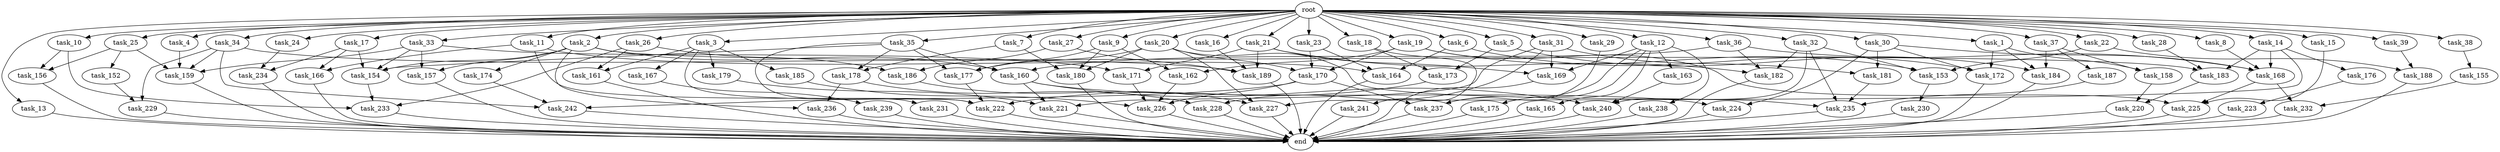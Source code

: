 digraph G {
  root [size="0.000000"];
  task_1 [size="102.400000"];
  task_2 [size="102.400000"];
  task_3 [size="102.400000"];
  task_4 [size="102.400000"];
  task_5 [size="102.400000"];
  task_6 [size="102.400000"];
  task_7 [size="102.400000"];
  task_8 [size="102.400000"];
  task_9 [size="102.400000"];
  task_10 [size="102.400000"];
  task_11 [size="102.400000"];
  task_12 [size="102.400000"];
  task_13 [size="102.400000"];
  task_14 [size="102.400000"];
  task_15 [size="102.400000"];
  task_16 [size="102.400000"];
  task_17 [size="102.400000"];
  task_18 [size="102.400000"];
  task_19 [size="102.400000"];
  task_20 [size="102.400000"];
  task_21 [size="102.400000"];
  task_22 [size="102.400000"];
  task_23 [size="102.400000"];
  task_24 [size="102.400000"];
  task_25 [size="102.400000"];
  task_26 [size="102.400000"];
  task_27 [size="102.400000"];
  task_28 [size="102.400000"];
  task_29 [size="102.400000"];
  task_30 [size="102.400000"];
  task_31 [size="102.400000"];
  task_32 [size="102.400000"];
  task_33 [size="102.400000"];
  task_34 [size="102.400000"];
  task_35 [size="102.400000"];
  task_36 [size="102.400000"];
  task_37 [size="102.400000"];
  task_38 [size="102.400000"];
  task_39 [size="102.400000"];
  task_152 [size="54975581388.800003"];
  task_153 [size="127990025420.800003"];
  task_154 [size="212171384422.400024"];
  task_155 [size="42090679500.800003"];
  task_156 [size="97066260889.600006"];
  task_157 [size="127990025420.800003"];
  task_158 [size="155477816115.200012"];
  task_159 [size="199286482534.400024"];
  task_160 [size="153759829196.800018"];
  task_161 [size="155477816115.200012"];
  task_162 [size="97066260889.600006"];
  task_163 [size="54975581388.800003"];
  task_164 [size="48962627174.400002"];
  task_165 [size="54975581388.800003"];
  task_166 [size="45526653337.600006"];
  task_167 [size="85899345920.000000"];
  task_168 [size="176952652595.200012"];
  task_169 [size="97925254348.800003"];
  task_170 [size="61847529062.400002"];
  task_171 [size="107374182400.000000"];
  task_172 [size="166644731084.800018"];
  task_173 [size="89335319756.800003"];
  task_174 [size="42090679500.800003"];
  task_175 [size="54975581388.800003"];
  task_176 [size="30923764531.200001"];
  task_177 [size="87617332838.400009"];
  task_178 [size="63565515980.800003"];
  task_179 [size="85899345920.000000"];
  task_180 [size="67001489817.600006"];
  task_181 [size="76450417868.800003"];
  task_182 [size="133143986176.000000"];
  task_183 [size="115105123532.800003"];
  task_184 [size="241377162035.200012"];
  task_185 [size="85899345920.000000"];
  task_186 [size="124554051584.000000"];
  task_187 [size="85899345920.000000"];
  task_188 [size="44667659878.400002"];
  task_189 [size="217325345177.600006"];
  task_220 [size="83322365542.400009"];
  task_221 [size="94489280512.000000"];
  task_222 [size="152900835737.600006"];
  task_223 [size="21474836480.000000"];
  task_224 [size="85899345920.000000"];
  task_225 [size="162349763788.800018"];
  task_226 [size="194132521779.200012"];
  task_227 [size="103938208563.200012"];
  task_228 [size="63565515980.800003"];
  task_229 [size="124554051584.000000"];
  task_230 [size="69578470195.199997"];
  task_231 [size="42090679500.800003"];
  task_232 [size="91053306675.200012"];
  task_233 [size="115105123532.800003"];
  task_234 [size="97066260889.600006"];
  task_235 [size="108233175859.200012"];
  task_236 [size="84181359001.600006"];
  task_237 [size="179529632972.800018"];
  task_238 [size="54975581388.800003"];
  task_239 [size="7730941132.800000"];
  task_240 [size="86758339379.200012"];
  task_241 [size="3435973836.800000"];
  task_242 [size="152041842278.399994"];
  end [size="0.000000"];

  root -> task_1 [size="1.000000"];
  root -> task_2 [size="1.000000"];
  root -> task_3 [size="1.000000"];
  root -> task_4 [size="1.000000"];
  root -> task_5 [size="1.000000"];
  root -> task_6 [size="1.000000"];
  root -> task_7 [size="1.000000"];
  root -> task_8 [size="1.000000"];
  root -> task_9 [size="1.000000"];
  root -> task_10 [size="1.000000"];
  root -> task_11 [size="1.000000"];
  root -> task_12 [size="1.000000"];
  root -> task_13 [size="1.000000"];
  root -> task_14 [size="1.000000"];
  root -> task_15 [size="1.000000"];
  root -> task_16 [size="1.000000"];
  root -> task_17 [size="1.000000"];
  root -> task_18 [size="1.000000"];
  root -> task_19 [size="1.000000"];
  root -> task_20 [size="1.000000"];
  root -> task_21 [size="1.000000"];
  root -> task_22 [size="1.000000"];
  root -> task_23 [size="1.000000"];
  root -> task_24 [size="1.000000"];
  root -> task_25 [size="1.000000"];
  root -> task_26 [size="1.000000"];
  root -> task_27 [size="1.000000"];
  root -> task_28 [size="1.000000"];
  root -> task_29 [size="1.000000"];
  root -> task_30 [size="1.000000"];
  root -> task_31 [size="1.000000"];
  root -> task_32 [size="1.000000"];
  root -> task_33 [size="1.000000"];
  root -> task_34 [size="1.000000"];
  root -> task_35 [size="1.000000"];
  root -> task_36 [size="1.000000"];
  root -> task_37 [size="1.000000"];
  root -> task_38 [size="1.000000"];
  root -> task_39 [size="1.000000"];
  task_1 -> task_158 [size="679477248.000000"];
  task_1 -> task_172 [size="679477248.000000"];
  task_1 -> task_184 [size="679477248.000000"];
  task_2 -> task_154 [size="411041792.000000"];
  task_2 -> task_157 [size="411041792.000000"];
  task_2 -> task_160 [size="411041792.000000"];
  task_2 -> task_174 [size="411041792.000000"];
  task_2 -> task_183 [size="411041792.000000"];
  task_2 -> task_236 [size="411041792.000000"];
  task_3 -> task_161 [size="838860800.000000"];
  task_3 -> task_167 [size="838860800.000000"];
  task_3 -> task_179 [size="838860800.000000"];
  task_3 -> task_185 [size="838860800.000000"];
  task_3 -> task_222 [size="838860800.000000"];
  task_4 -> task_159 [size="33554432.000000"];
  task_5 -> task_173 [size="838860800.000000"];
  task_5 -> task_184 [size="838860800.000000"];
  task_6 -> task_164 [size="411041792.000000"];
  task_6 -> task_172 [size="411041792.000000"];
  task_7 -> task_178 [size="209715200.000000"];
  task_7 -> task_180 [size="209715200.000000"];
  task_8 -> task_168 [size="209715200.000000"];
  task_9 -> task_162 [size="411041792.000000"];
  task_9 -> task_177 [size="411041792.000000"];
  task_9 -> task_180 [size="411041792.000000"];
  task_10 -> task_156 [size="411041792.000000"];
  task_10 -> task_233 [size="411041792.000000"];
  task_11 -> task_164 [size="33554432.000000"];
  task_11 -> task_166 [size="33554432.000000"];
  task_11 -> task_222 [size="33554432.000000"];
  task_12 -> task_163 [size="536870912.000000"];
  task_12 -> task_165 [size="536870912.000000"];
  task_12 -> task_169 [size="536870912.000000"];
  task_12 -> task_175 [size="536870912.000000"];
  task_12 -> task_237 [size="536870912.000000"];
  task_12 -> task_238 [size="536870912.000000"];
  task_13 -> end [size="1.000000"];
  task_14 -> task_168 [size="301989888.000000"];
  task_14 -> task_176 [size="301989888.000000"];
  task_14 -> task_183 [size="301989888.000000"];
  task_14 -> task_227 [size="301989888.000000"];
  task_15 -> task_225 [size="838860800.000000"];
  task_16 -> task_189 [size="838860800.000000"];
  task_17 -> task_154 [size="411041792.000000"];
  task_17 -> task_166 [size="411041792.000000"];
  task_17 -> task_234 [size="411041792.000000"];
  task_18 -> task_173 [size="33554432.000000"];
  task_18 -> task_241 [size="33554432.000000"];
  task_19 -> task_153 [size="536870912.000000"];
  task_19 -> task_162 [size="536870912.000000"];
  task_19 -> task_170 [size="536870912.000000"];
  task_19 -> task_225 [size="536870912.000000"];
  task_20 -> task_170 [size="33554432.000000"];
  task_20 -> task_177 [size="33554432.000000"];
  task_20 -> task_180 [size="33554432.000000"];
  task_20 -> task_227 [size="33554432.000000"];
  task_20 -> task_235 [size="33554432.000000"];
  task_21 -> task_169 [size="209715200.000000"];
  task_21 -> task_171 [size="209715200.000000"];
  task_21 -> task_182 [size="209715200.000000"];
  task_21 -> task_189 [size="209715200.000000"];
  task_22 -> task_153 [size="301989888.000000"];
  task_22 -> task_188 [size="301989888.000000"];
  task_23 -> task_164 [size="33554432.000000"];
  task_23 -> task_170 [size="33554432.000000"];
  task_24 -> task_234 [size="536870912.000000"];
  task_25 -> task_152 [size="536870912.000000"];
  task_25 -> task_156 [size="536870912.000000"];
  task_25 -> task_159 [size="536870912.000000"];
  task_26 -> task_161 [size="679477248.000000"];
  task_26 -> task_186 [size="679477248.000000"];
  task_26 -> task_233 [size="679477248.000000"];
  task_27 -> task_186 [size="536870912.000000"];
  task_27 -> task_189 [size="536870912.000000"];
  task_28 -> task_183 [size="411041792.000000"];
  task_29 -> task_237 [size="679477248.000000"];
  task_30 -> task_168 [size="536870912.000000"];
  task_30 -> task_172 [size="536870912.000000"];
  task_30 -> task_181 [size="536870912.000000"];
  task_30 -> task_224 [size="536870912.000000"];
  task_31 -> task_169 [size="209715200.000000"];
  task_31 -> task_181 [size="209715200.000000"];
  task_31 -> task_221 [size="209715200.000000"];
  task_31 -> task_228 [size="209715200.000000"];
  task_32 -> task_153 [size="411041792.000000"];
  task_32 -> task_182 [size="411041792.000000"];
  task_32 -> task_235 [size="411041792.000000"];
  task_32 -> task_240 [size="411041792.000000"];
  task_33 -> task_154 [size="838860800.000000"];
  task_33 -> task_157 [size="838860800.000000"];
  task_33 -> task_159 [size="838860800.000000"];
  task_33 -> task_171 [size="838860800.000000"];
  task_34 -> task_159 [size="536870912.000000"];
  task_34 -> task_189 [size="536870912.000000"];
  task_34 -> task_229 [size="536870912.000000"];
  task_34 -> task_242 [size="536870912.000000"];
  task_35 -> task_154 [size="411041792.000000"];
  task_35 -> task_160 [size="411041792.000000"];
  task_35 -> task_177 [size="411041792.000000"];
  task_35 -> task_178 [size="411041792.000000"];
  task_35 -> task_231 [size="411041792.000000"];
  task_36 -> task_160 [size="679477248.000000"];
  task_36 -> task_168 [size="679477248.000000"];
  task_36 -> task_182 [size="679477248.000000"];
  task_37 -> task_158 [size="838860800.000000"];
  task_37 -> task_184 [size="838860800.000000"];
  task_37 -> task_187 [size="838860800.000000"];
  task_38 -> task_155 [size="411041792.000000"];
  task_39 -> task_188 [size="134217728.000000"];
  task_152 -> task_229 [size="679477248.000000"];
  task_153 -> task_230 [size="679477248.000000"];
  task_154 -> task_233 [size="33554432.000000"];
  task_155 -> task_232 [size="679477248.000000"];
  task_156 -> end [size="1.000000"];
  task_157 -> end [size="1.000000"];
  task_158 -> task_220 [size="134217728.000000"];
  task_159 -> end [size="1.000000"];
  task_160 -> task_221 [size="301989888.000000"];
  task_160 -> task_224 [size="301989888.000000"];
  task_160 -> task_240 [size="301989888.000000"];
  task_161 -> end [size="1.000000"];
  task_162 -> task_226 [size="411041792.000000"];
  task_163 -> task_240 [size="134217728.000000"];
  task_164 -> end [size="1.000000"];
  task_165 -> end [size="1.000000"];
  task_166 -> end [size="1.000000"];
  task_167 -> task_239 [size="75497472.000000"];
  task_168 -> task_225 [size="209715200.000000"];
  task_168 -> task_232 [size="209715200.000000"];
  task_169 -> end [size="1.000000"];
  task_170 -> task_226 [size="536870912.000000"];
  task_170 -> task_237 [size="536870912.000000"];
  task_170 -> task_242 [size="536870912.000000"];
  task_171 -> task_226 [size="536870912.000000"];
  task_172 -> end [size="1.000000"];
  task_173 -> task_222 [size="411041792.000000"];
  task_174 -> task_242 [size="411041792.000000"];
  task_175 -> end [size="1.000000"];
  task_176 -> task_223 [size="209715200.000000"];
  task_177 -> task_222 [size="209715200.000000"];
  task_178 -> task_228 [size="411041792.000000"];
  task_178 -> task_236 [size="411041792.000000"];
  task_179 -> task_221 [size="411041792.000000"];
  task_180 -> end [size="1.000000"];
  task_181 -> task_235 [size="75497472.000000"];
  task_182 -> end [size="1.000000"];
  task_183 -> task_220 [size="679477248.000000"];
  task_184 -> end [size="1.000000"];
  task_185 -> task_226 [size="411041792.000000"];
  task_186 -> task_227 [size="679477248.000000"];
  task_187 -> task_235 [size="536870912.000000"];
  task_188 -> end [size="1.000000"];
  task_189 -> end [size="1.000000"];
  task_220 -> end [size="1.000000"];
  task_221 -> end [size="1.000000"];
  task_222 -> end [size="1.000000"];
  task_223 -> end [size="1.000000"];
  task_224 -> end [size="1.000000"];
  task_225 -> end [size="1.000000"];
  task_226 -> end [size="1.000000"];
  task_227 -> end [size="1.000000"];
  task_228 -> end [size="1.000000"];
  task_229 -> end [size="1.000000"];
  task_230 -> end [size="1.000000"];
  task_231 -> end [size="1.000000"];
  task_232 -> end [size="1.000000"];
  task_233 -> end [size="1.000000"];
  task_234 -> end [size="1.000000"];
  task_235 -> end [size="1.000000"];
  task_236 -> end [size="1.000000"];
  task_237 -> end [size="1.000000"];
  task_238 -> end [size="1.000000"];
  task_239 -> end [size="1.000000"];
  task_240 -> end [size="1.000000"];
  task_241 -> end [size="1.000000"];
  task_242 -> end [size="1.000000"];
}
